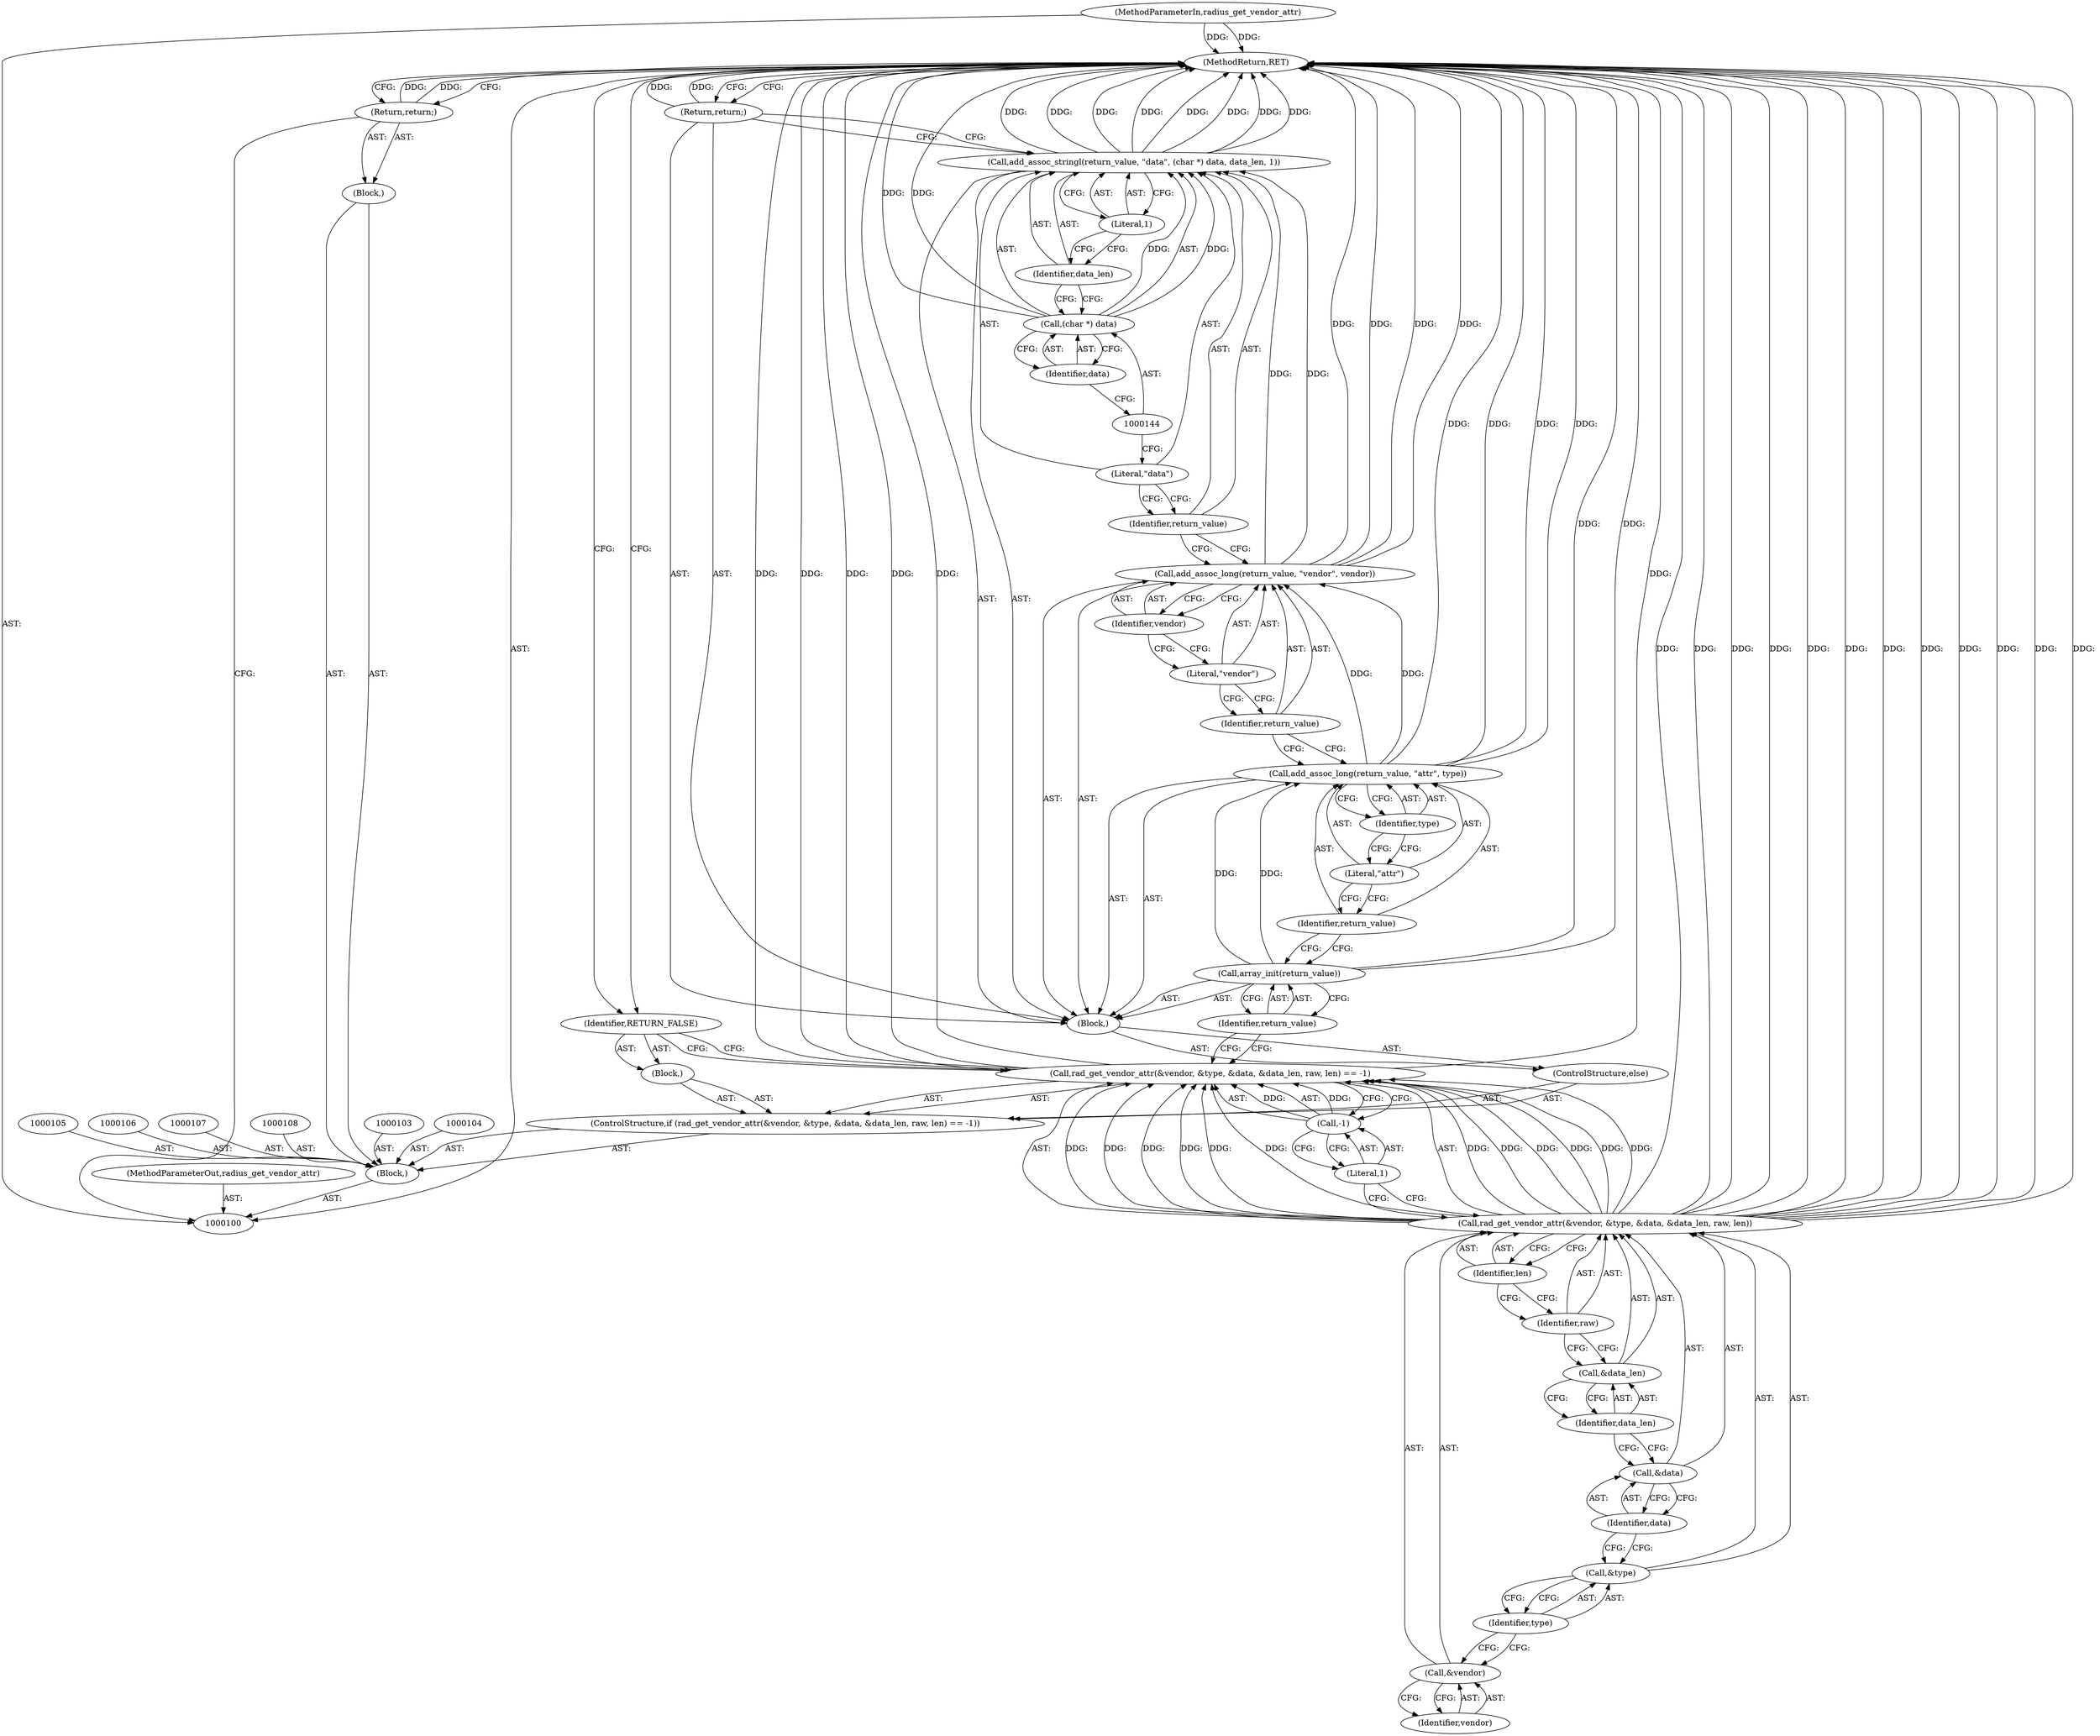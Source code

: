 digraph "0_php-radius_13c149b051f82b709e8d7cc32111e84b49d57234" {
"1000149" [label="(MethodReturn,RET)"];
"1000101" [label="(MethodParameterIn,radius_get_vendor_attr)"];
"1000205" [label="(MethodParameterOut,radius_get_vendor_attr)"];
"1000110" [label="(Return,return;)"];
"1000111" [label="(ControlStructure,if (rad_get_vendor_attr(&vendor, &type, &data, &data_len, raw, len) == -1))"];
"1000114" [label="(Call,&vendor)"];
"1000115" [label="(Identifier,vendor)"];
"1000116" [label="(Call,&type)"];
"1000117" [label="(Identifier,type)"];
"1000118" [label="(Call,&data)"];
"1000119" [label="(Identifier,data)"];
"1000120" [label="(Call,&data_len)"];
"1000121" [label="(Identifier,data_len)"];
"1000112" [label="(Call,rad_get_vendor_attr(&vendor, &type, &data, &data_len, raw, len) == -1)"];
"1000113" [label="(Call,rad_get_vendor_attr(&vendor, &type, &data, &data_len, raw, len))"];
"1000122" [label="(Identifier,raw)"];
"1000123" [label="(Identifier,len)"];
"1000124" [label="(Call,-1)"];
"1000125" [label="(Literal,1)"];
"1000126" [label="(Block,)"];
"1000127" [label="(Identifier,RETURN_FALSE)"];
"1000128" [label="(ControlStructure,else)"];
"1000129" [label="(Block,)"];
"1000131" [label="(Identifier,return_value)"];
"1000130" [label="(Call,array_init(return_value))"];
"1000133" [label="(Identifier,return_value)"];
"1000132" [label="(Call,add_assoc_long(return_value, \"attr\", type))"];
"1000134" [label="(Literal,\"attr\")"];
"1000135" [label="(Identifier,type)"];
"1000137" [label="(Identifier,return_value)"];
"1000136" [label="(Call,add_assoc_long(return_value, \"vendor\", vendor))"];
"1000138" [label="(Literal,\"vendor\")"];
"1000139" [label="(Identifier,vendor)"];
"1000102" [label="(Block,)"];
"1000140" [label="(Call,add_assoc_stringl(return_value, \"data\", (char *) data, data_len, 1))"];
"1000141" [label="(Identifier,return_value)"];
"1000142" [label="(Literal,\"data\")"];
"1000143" [label="(Call,(char *) data)"];
"1000145" [label="(Identifier,data)"];
"1000146" [label="(Identifier,data_len)"];
"1000147" [label="(Literal,1)"];
"1000148" [label="(Return,return;)"];
"1000109" [label="(Block,)"];
"1000149" -> "1000100"  [label="AST: "];
"1000149" -> "1000110"  [label="CFG: "];
"1000149" -> "1000148"  [label="CFG: "];
"1000149" -> "1000127"  [label="CFG: "];
"1000130" -> "1000149"  [label="DDG: "];
"1000113" -> "1000149"  [label="DDG: "];
"1000113" -> "1000149"  [label="DDG: "];
"1000113" -> "1000149"  [label="DDG: "];
"1000113" -> "1000149"  [label="DDG: "];
"1000113" -> "1000149"  [label="DDG: "];
"1000113" -> "1000149"  [label="DDG: "];
"1000140" -> "1000149"  [label="DDG: "];
"1000140" -> "1000149"  [label="DDG: "];
"1000140" -> "1000149"  [label="DDG: "];
"1000140" -> "1000149"  [label="DDG: "];
"1000112" -> "1000149"  [label="DDG: "];
"1000112" -> "1000149"  [label="DDG: "];
"1000112" -> "1000149"  [label="DDG: "];
"1000132" -> "1000149"  [label="DDG: "];
"1000132" -> "1000149"  [label="DDG: "];
"1000136" -> "1000149"  [label="DDG: "];
"1000136" -> "1000149"  [label="DDG: "];
"1000101" -> "1000149"  [label="DDG: "];
"1000143" -> "1000149"  [label="DDG: "];
"1000148" -> "1000149"  [label="DDG: "];
"1000110" -> "1000149"  [label="DDG: "];
"1000101" -> "1000100"  [label="AST: "];
"1000101" -> "1000149"  [label="DDG: "];
"1000205" -> "1000100"  [label="AST: "];
"1000110" -> "1000109"  [label="AST: "];
"1000110" -> "1000100"  [label="CFG: "];
"1000149" -> "1000110"  [label="CFG: "];
"1000110" -> "1000149"  [label="DDG: "];
"1000111" -> "1000102"  [label="AST: "];
"1000112" -> "1000111"  [label="AST: "];
"1000126" -> "1000111"  [label="AST: "];
"1000128" -> "1000111"  [label="AST: "];
"1000114" -> "1000113"  [label="AST: "];
"1000114" -> "1000115"  [label="CFG: "];
"1000115" -> "1000114"  [label="AST: "];
"1000117" -> "1000114"  [label="CFG: "];
"1000115" -> "1000114"  [label="AST: "];
"1000114" -> "1000115"  [label="CFG: "];
"1000116" -> "1000113"  [label="AST: "];
"1000116" -> "1000117"  [label="CFG: "];
"1000117" -> "1000116"  [label="AST: "];
"1000119" -> "1000116"  [label="CFG: "];
"1000117" -> "1000116"  [label="AST: "];
"1000117" -> "1000114"  [label="CFG: "];
"1000116" -> "1000117"  [label="CFG: "];
"1000118" -> "1000113"  [label="AST: "];
"1000118" -> "1000119"  [label="CFG: "];
"1000119" -> "1000118"  [label="AST: "];
"1000121" -> "1000118"  [label="CFG: "];
"1000119" -> "1000118"  [label="AST: "];
"1000119" -> "1000116"  [label="CFG: "];
"1000118" -> "1000119"  [label="CFG: "];
"1000120" -> "1000113"  [label="AST: "];
"1000120" -> "1000121"  [label="CFG: "];
"1000121" -> "1000120"  [label="AST: "];
"1000122" -> "1000120"  [label="CFG: "];
"1000121" -> "1000120"  [label="AST: "];
"1000121" -> "1000118"  [label="CFG: "];
"1000120" -> "1000121"  [label="CFG: "];
"1000112" -> "1000111"  [label="AST: "];
"1000112" -> "1000124"  [label="CFG: "];
"1000113" -> "1000112"  [label="AST: "];
"1000124" -> "1000112"  [label="AST: "];
"1000127" -> "1000112"  [label="CFG: "];
"1000131" -> "1000112"  [label="CFG: "];
"1000112" -> "1000149"  [label="DDG: "];
"1000112" -> "1000149"  [label="DDG: "];
"1000112" -> "1000149"  [label="DDG: "];
"1000113" -> "1000112"  [label="DDG: "];
"1000113" -> "1000112"  [label="DDG: "];
"1000113" -> "1000112"  [label="DDG: "];
"1000113" -> "1000112"  [label="DDG: "];
"1000113" -> "1000112"  [label="DDG: "];
"1000113" -> "1000112"  [label="DDG: "];
"1000124" -> "1000112"  [label="DDG: "];
"1000113" -> "1000112"  [label="AST: "];
"1000113" -> "1000123"  [label="CFG: "];
"1000114" -> "1000113"  [label="AST: "];
"1000116" -> "1000113"  [label="AST: "];
"1000118" -> "1000113"  [label="AST: "];
"1000120" -> "1000113"  [label="AST: "];
"1000122" -> "1000113"  [label="AST: "];
"1000123" -> "1000113"  [label="AST: "];
"1000125" -> "1000113"  [label="CFG: "];
"1000113" -> "1000149"  [label="DDG: "];
"1000113" -> "1000149"  [label="DDG: "];
"1000113" -> "1000149"  [label="DDG: "];
"1000113" -> "1000149"  [label="DDG: "];
"1000113" -> "1000149"  [label="DDG: "];
"1000113" -> "1000149"  [label="DDG: "];
"1000113" -> "1000112"  [label="DDG: "];
"1000113" -> "1000112"  [label="DDG: "];
"1000113" -> "1000112"  [label="DDG: "];
"1000113" -> "1000112"  [label="DDG: "];
"1000113" -> "1000112"  [label="DDG: "];
"1000113" -> "1000112"  [label="DDG: "];
"1000122" -> "1000113"  [label="AST: "];
"1000122" -> "1000120"  [label="CFG: "];
"1000123" -> "1000122"  [label="CFG: "];
"1000123" -> "1000113"  [label="AST: "];
"1000123" -> "1000122"  [label="CFG: "];
"1000113" -> "1000123"  [label="CFG: "];
"1000124" -> "1000112"  [label="AST: "];
"1000124" -> "1000125"  [label="CFG: "];
"1000125" -> "1000124"  [label="AST: "];
"1000112" -> "1000124"  [label="CFG: "];
"1000124" -> "1000112"  [label="DDG: "];
"1000125" -> "1000124"  [label="AST: "];
"1000125" -> "1000113"  [label="CFG: "];
"1000124" -> "1000125"  [label="CFG: "];
"1000126" -> "1000111"  [label="AST: "];
"1000127" -> "1000126"  [label="AST: "];
"1000127" -> "1000126"  [label="AST: "];
"1000127" -> "1000112"  [label="CFG: "];
"1000149" -> "1000127"  [label="CFG: "];
"1000128" -> "1000111"  [label="AST: "];
"1000129" -> "1000128"  [label="AST: "];
"1000129" -> "1000128"  [label="AST: "];
"1000130" -> "1000129"  [label="AST: "];
"1000132" -> "1000129"  [label="AST: "];
"1000136" -> "1000129"  [label="AST: "];
"1000140" -> "1000129"  [label="AST: "];
"1000148" -> "1000129"  [label="AST: "];
"1000131" -> "1000130"  [label="AST: "];
"1000131" -> "1000112"  [label="CFG: "];
"1000130" -> "1000131"  [label="CFG: "];
"1000130" -> "1000129"  [label="AST: "];
"1000130" -> "1000131"  [label="CFG: "];
"1000131" -> "1000130"  [label="AST: "];
"1000133" -> "1000130"  [label="CFG: "];
"1000130" -> "1000149"  [label="DDG: "];
"1000130" -> "1000132"  [label="DDG: "];
"1000133" -> "1000132"  [label="AST: "];
"1000133" -> "1000130"  [label="CFG: "];
"1000134" -> "1000133"  [label="CFG: "];
"1000132" -> "1000129"  [label="AST: "];
"1000132" -> "1000135"  [label="CFG: "];
"1000133" -> "1000132"  [label="AST: "];
"1000134" -> "1000132"  [label="AST: "];
"1000135" -> "1000132"  [label="AST: "];
"1000137" -> "1000132"  [label="CFG: "];
"1000132" -> "1000149"  [label="DDG: "];
"1000132" -> "1000149"  [label="DDG: "];
"1000130" -> "1000132"  [label="DDG: "];
"1000132" -> "1000136"  [label="DDG: "];
"1000134" -> "1000132"  [label="AST: "];
"1000134" -> "1000133"  [label="CFG: "];
"1000135" -> "1000134"  [label="CFG: "];
"1000135" -> "1000132"  [label="AST: "];
"1000135" -> "1000134"  [label="CFG: "];
"1000132" -> "1000135"  [label="CFG: "];
"1000137" -> "1000136"  [label="AST: "];
"1000137" -> "1000132"  [label="CFG: "];
"1000138" -> "1000137"  [label="CFG: "];
"1000136" -> "1000129"  [label="AST: "];
"1000136" -> "1000139"  [label="CFG: "];
"1000137" -> "1000136"  [label="AST: "];
"1000138" -> "1000136"  [label="AST: "];
"1000139" -> "1000136"  [label="AST: "];
"1000141" -> "1000136"  [label="CFG: "];
"1000136" -> "1000149"  [label="DDG: "];
"1000136" -> "1000149"  [label="DDG: "];
"1000132" -> "1000136"  [label="DDG: "];
"1000136" -> "1000140"  [label="DDG: "];
"1000138" -> "1000136"  [label="AST: "];
"1000138" -> "1000137"  [label="CFG: "];
"1000139" -> "1000138"  [label="CFG: "];
"1000139" -> "1000136"  [label="AST: "];
"1000139" -> "1000138"  [label="CFG: "];
"1000136" -> "1000139"  [label="CFG: "];
"1000102" -> "1000100"  [label="AST: "];
"1000103" -> "1000102"  [label="AST: "];
"1000104" -> "1000102"  [label="AST: "];
"1000105" -> "1000102"  [label="AST: "];
"1000106" -> "1000102"  [label="AST: "];
"1000107" -> "1000102"  [label="AST: "];
"1000108" -> "1000102"  [label="AST: "];
"1000109" -> "1000102"  [label="AST: "];
"1000111" -> "1000102"  [label="AST: "];
"1000140" -> "1000129"  [label="AST: "];
"1000140" -> "1000147"  [label="CFG: "];
"1000141" -> "1000140"  [label="AST: "];
"1000142" -> "1000140"  [label="AST: "];
"1000143" -> "1000140"  [label="AST: "];
"1000146" -> "1000140"  [label="AST: "];
"1000147" -> "1000140"  [label="AST: "];
"1000148" -> "1000140"  [label="CFG: "];
"1000140" -> "1000149"  [label="DDG: "];
"1000140" -> "1000149"  [label="DDG: "];
"1000140" -> "1000149"  [label="DDG: "];
"1000140" -> "1000149"  [label="DDG: "];
"1000136" -> "1000140"  [label="DDG: "];
"1000143" -> "1000140"  [label="DDG: "];
"1000141" -> "1000140"  [label="AST: "];
"1000141" -> "1000136"  [label="CFG: "];
"1000142" -> "1000141"  [label="CFG: "];
"1000142" -> "1000140"  [label="AST: "];
"1000142" -> "1000141"  [label="CFG: "];
"1000144" -> "1000142"  [label="CFG: "];
"1000143" -> "1000140"  [label="AST: "];
"1000143" -> "1000145"  [label="CFG: "];
"1000144" -> "1000143"  [label="AST: "];
"1000145" -> "1000143"  [label="AST: "];
"1000146" -> "1000143"  [label="CFG: "];
"1000143" -> "1000149"  [label="DDG: "];
"1000143" -> "1000140"  [label="DDG: "];
"1000145" -> "1000143"  [label="AST: "];
"1000145" -> "1000144"  [label="CFG: "];
"1000143" -> "1000145"  [label="CFG: "];
"1000146" -> "1000140"  [label="AST: "];
"1000146" -> "1000143"  [label="CFG: "];
"1000147" -> "1000146"  [label="CFG: "];
"1000147" -> "1000140"  [label="AST: "];
"1000147" -> "1000146"  [label="CFG: "];
"1000140" -> "1000147"  [label="CFG: "];
"1000148" -> "1000129"  [label="AST: "];
"1000148" -> "1000140"  [label="CFG: "];
"1000149" -> "1000148"  [label="CFG: "];
"1000148" -> "1000149"  [label="DDG: "];
"1000109" -> "1000102"  [label="AST: "];
"1000110" -> "1000109"  [label="AST: "];
}
